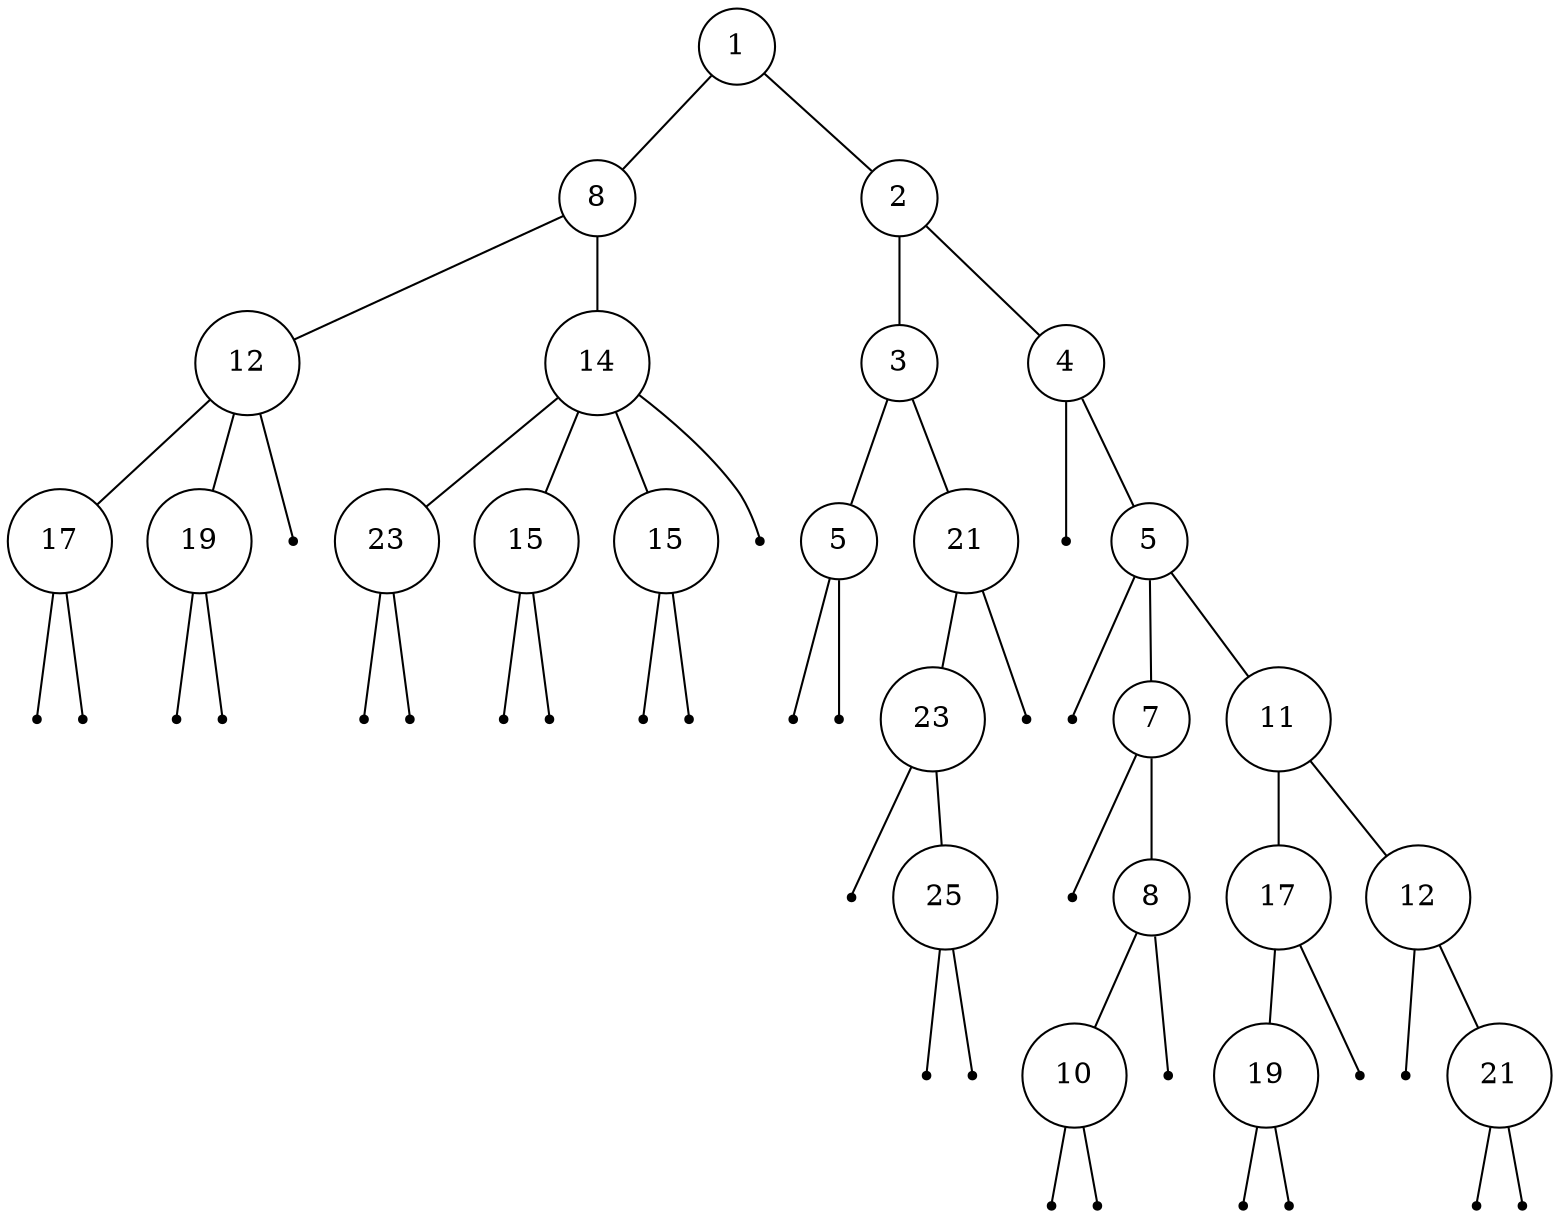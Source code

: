 digraph {
  edge [arrowhead = none, arrowtail=none];
treeimplementationSchroderTreeImpl7ea987ac [label="1", shape=circle, width=0.1];
treeimplementationSchroderTreeImpl7ea987ac -> treeimplementationSchroderTreeImpl12a3a380;
treeimplementationSchroderTreeImpl7ea987ac -> treeimplementationSchroderTreeImpl29453f44;
treeimplementationSchroderTreeImpl12a3a380 [label="8", shape=circle, width=0.1];
treeimplementationSchroderTreeImpl12a3a380 -> treeimplementationSchroderTreeImpl5cad8086;
treeimplementationSchroderTreeImpl12a3a380 -> treeimplementationSchroderTreeImpl6e0be858;
treeimplementationSchroderTreeImpl5cad8086 [label="12", shape=circle, width=0.1];
treeimplementationSchroderTreeImpl5cad8086 -> treeimplementationSchroderTreeImpl61bbe9ba;
treeimplementationSchroderTreeImpl5cad8086 -> treeimplementationSchroderTreeImpl610455d6;
treeimplementationSchroderTreeImpl5cad8086 -> treeimplementationSchroderTreeImpl511d50c0;
treeimplementationSchroderTreeImpl61bbe9ba [label="17", shape=circle, width=0.1];
treeimplementationSchroderTreeImpl61bbe9ba -> treeimplementationSchroderTreeImpl60e53b93;
treeimplementationSchroderTreeImpl61bbe9ba -> treeimplementationSchroderTreeImpl5e2de80c;
treeimplementationSchroderTreeImpl60e53b93 [label="", shape=point];
treeimplementationSchroderTreeImpl5e2de80c [label="", shape=point];
treeimplementationSchroderTreeImpl610455d6 [label="19", shape=circle, width=0.1];
treeimplementationSchroderTreeImpl610455d6 -> treeimplementationSchroderTreeImpl1d44bcfa;
treeimplementationSchroderTreeImpl610455d6 -> treeimplementationSchroderTreeImpl266474c2;
treeimplementationSchroderTreeImpl1d44bcfa [label="", shape=point];
treeimplementationSchroderTreeImpl266474c2 [label="", shape=point];
treeimplementationSchroderTreeImpl511d50c0 [label="", shape=point];
treeimplementationSchroderTreeImpl6e0be858 [label="14", shape=circle, width=0.1];
treeimplementationSchroderTreeImpl6e0be858 -> treeimplementationSchroderTreeImpl6f94fa3e;
treeimplementationSchroderTreeImpl6e0be858 -> treeimplementationSchroderTreeImpl5e481248;
treeimplementationSchroderTreeImpl6e0be858 -> treeimplementationSchroderTreeImpl66d3c617;
treeimplementationSchroderTreeImpl6e0be858 -> treeimplementationSchroderTreeImpl63947c6b;
treeimplementationSchroderTreeImpl6f94fa3e [label="23", shape=circle, width=0.1];
treeimplementationSchroderTreeImpl6f94fa3e -> treeimplementationSchroderTreeImpl2b193f2d;
treeimplementationSchroderTreeImpl6f94fa3e -> treeimplementationSchroderTreeImpl355da254;
treeimplementationSchroderTreeImpl2b193f2d [label="", shape=point];
treeimplementationSchroderTreeImpl355da254 [label="", shape=point];
treeimplementationSchroderTreeImpl5e481248 [label="15", shape=circle, width=0.1];
treeimplementationSchroderTreeImpl5e481248 -> treeimplementationSchroderTreeImpl4dc63996;
treeimplementationSchroderTreeImpl5e481248 -> treeimplementationSchroderTreeImpld716361;
treeimplementationSchroderTreeImpl4dc63996 [label="", shape=point];
treeimplementationSchroderTreeImpld716361 [label="", shape=point];
treeimplementationSchroderTreeImpl66d3c617 [label="15", shape=circle, width=0.1];
treeimplementationSchroderTreeImpl66d3c617 -> treeimplementationSchroderTreeImpl6ff3c5b5;
treeimplementationSchroderTreeImpl66d3c617 -> treeimplementationSchroderTreeImpl3764951d;
treeimplementationSchroderTreeImpl6ff3c5b5 [label="", shape=point];
treeimplementationSchroderTreeImpl3764951d [label="", shape=point];
treeimplementationSchroderTreeImpl63947c6b [label="", shape=point];
treeimplementationSchroderTreeImpl29453f44 [label="2", shape=circle, width=0.1];
treeimplementationSchroderTreeImpl29453f44 -> treeimplementationSchroderTreeImpl4b1210ee;
treeimplementationSchroderTreeImpl29453f44 -> treeimplementationSchroderTreeImpl4d7e1886;
treeimplementationSchroderTreeImpl4b1210ee [label="3", shape=circle, width=0.1];
treeimplementationSchroderTreeImpl4b1210ee -> treeimplementationSchroderTreeImpl3cd1a2f1;
treeimplementationSchroderTreeImpl4b1210ee -> treeimplementationSchroderTreeImpl2f0e140b;
treeimplementationSchroderTreeImpl3cd1a2f1 [label="5", shape=circle, width=0.1];
treeimplementationSchroderTreeImpl3cd1a2f1 -> treeimplementationSchroderTreeImpl7440e464;
treeimplementationSchroderTreeImpl3cd1a2f1 -> treeimplementationSchroderTreeImpl49476842;
treeimplementationSchroderTreeImpl7440e464 [label="", shape=point];
treeimplementationSchroderTreeImpl49476842 [label="", shape=point];
treeimplementationSchroderTreeImpl2f0e140b [label="21", shape=circle, width=0.1];
treeimplementationSchroderTreeImpl2f0e140b -> treeimplementationSchroderTreeImpl78308db1;
treeimplementationSchroderTreeImpl2f0e140b -> treeimplementationSchroderTreeImpl27c170f0;
treeimplementationSchroderTreeImpl78308db1 [label="23", shape=circle, width=0.1];
treeimplementationSchroderTreeImpl78308db1 -> treeimplementationSchroderTreeImpl5451c3a8;
treeimplementationSchroderTreeImpl78308db1 -> treeimplementationSchroderTreeImpl2626b418;
treeimplementationSchroderTreeImpl5451c3a8 [label="", shape=point];
treeimplementationSchroderTreeImpl2626b418 [label="25", shape=circle, width=0.1];
treeimplementationSchroderTreeImpl2626b418 -> treeimplementationSchroderTreeImpl5a07e868;
treeimplementationSchroderTreeImpl2626b418 -> treeimplementationSchroderTreeImpl76ed5528;
treeimplementationSchroderTreeImpl5a07e868 [label="", shape=point];
treeimplementationSchroderTreeImpl76ed5528 [label="", shape=point];
treeimplementationSchroderTreeImpl27c170f0 [label="", shape=point];
treeimplementationSchroderTreeImpl4d7e1886 [label="4", shape=circle, width=0.1];
treeimplementationSchroderTreeImpl4d7e1886 -> treeimplementationSchroderTreeImpl2c7b84de;
treeimplementationSchroderTreeImpl4d7e1886 -> treeimplementationSchroderTreeImpl3fee733d;
treeimplementationSchroderTreeImpl2c7b84de [label="", shape=point];
treeimplementationSchroderTreeImpl3fee733d [label="5", shape=circle, width=0.1];
treeimplementationSchroderTreeImpl3fee733d -> treeimplementationSchroderTreeImpl5acf9800;
treeimplementationSchroderTreeImpl3fee733d -> treeimplementationSchroderTreeImpl4617c264;
treeimplementationSchroderTreeImpl3fee733d -> treeimplementationSchroderTreeImpl36baf30c;
treeimplementationSchroderTreeImpl5acf9800 [label="", shape=point];
treeimplementationSchroderTreeImpl4617c264 [label="7", shape=circle, width=0.1];
treeimplementationSchroderTreeImpl4617c264 -> treeimplementationSchroderTreeImpl7a81197d;
treeimplementationSchroderTreeImpl4617c264 -> treeimplementationSchroderTreeImpl5ca881b5;
treeimplementationSchroderTreeImpl7a81197d [label="", shape=point];
treeimplementationSchroderTreeImpl5ca881b5 [label="8", shape=circle, width=0.1];
treeimplementationSchroderTreeImpl5ca881b5 -> treeimplementationSchroderTreeImpl24d46ca6;
treeimplementationSchroderTreeImpl5ca881b5 -> treeimplementationSchroderTreeImpl4517d9a3;
treeimplementationSchroderTreeImpl24d46ca6 [label="10", shape=circle, width=0.1];
treeimplementationSchroderTreeImpl24d46ca6 -> treeimplementationSchroderTreeImpl372f7a8d;
treeimplementationSchroderTreeImpl24d46ca6 -> treeimplementationSchroderTreeImpl2f92e0f4;
treeimplementationSchroderTreeImpl372f7a8d [label="", shape=point];
treeimplementationSchroderTreeImpl2f92e0f4 [label="", shape=point];
treeimplementationSchroderTreeImpl4517d9a3 [label="", shape=point];
treeimplementationSchroderTreeImpl36baf30c [label="11", shape=circle, width=0.1];
treeimplementationSchroderTreeImpl36baf30c -> treeimplementationSchroderTreeImpl28a418fc;
treeimplementationSchroderTreeImpl36baf30c -> treeimplementationSchroderTreeImpl5305068a;
treeimplementationSchroderTreeImpl28a418fc [label="17", shape=circle, width=0.1];
treeimplementationSchroderTreeImpl28a418fc -> treeimplementationSchroderTreeImpl1f32e575;
treeimplementationSchroderTreeImpl28a418fc -> treeimplementationSchroderTreeImpl279f2327;
treeimplementationSchroderTreeImpl1f32e575 [label="19", shape=circle, width=0.1];
treeimplementationSchroderTreeImpl1f32e575 -> treeimplementationSchroderTreeImpl2ff4acd0;
treeimplementationSchroderTreeImpl1f32e575 -> treeimplementationSchroderTreeImpl54bedef2;
treeimplementationSchroderTreeImpl2ff4acd0 [label="", shape=point];
treeimplementationSchroderTreeImpl54bedef2 [label="", shape=point];
treeimplementationSchroderTreeImpl279f2327 [label="", shape=point];
treeimplementationSchroderTreeImpl5305068a [label="12", shape=circle, width=0.1];
treeimplementationSchroderTreeImpl5305068a -> treeimplementationSchroderTreeImpl5caf905d;
treeimplementationSchroderTreeImpl5305068a -> treeimplementationSchroderTreeImpl27716f4;
treeimplementationSchroderTreeImpl5caf905d [label="", shape=point];
treeimplementationSchroderTreeImpl27716f4 [label="21", shape=circle, width=0.1];
treeimplementationSchroderTreeImpl27716f4 -> treeimplementationSchroderTreeImpl8efb846;
treeimplementationSchroderTreeImpl27716f4 -> treeimplementationSchroderTreeImpl2a84aee7;
treeimplementationSchroderTreeImpl8efb846 [label="", shape=point];
treeimplementationSchroderTreeImpl2a84aee7 [label="", shape=point];
}